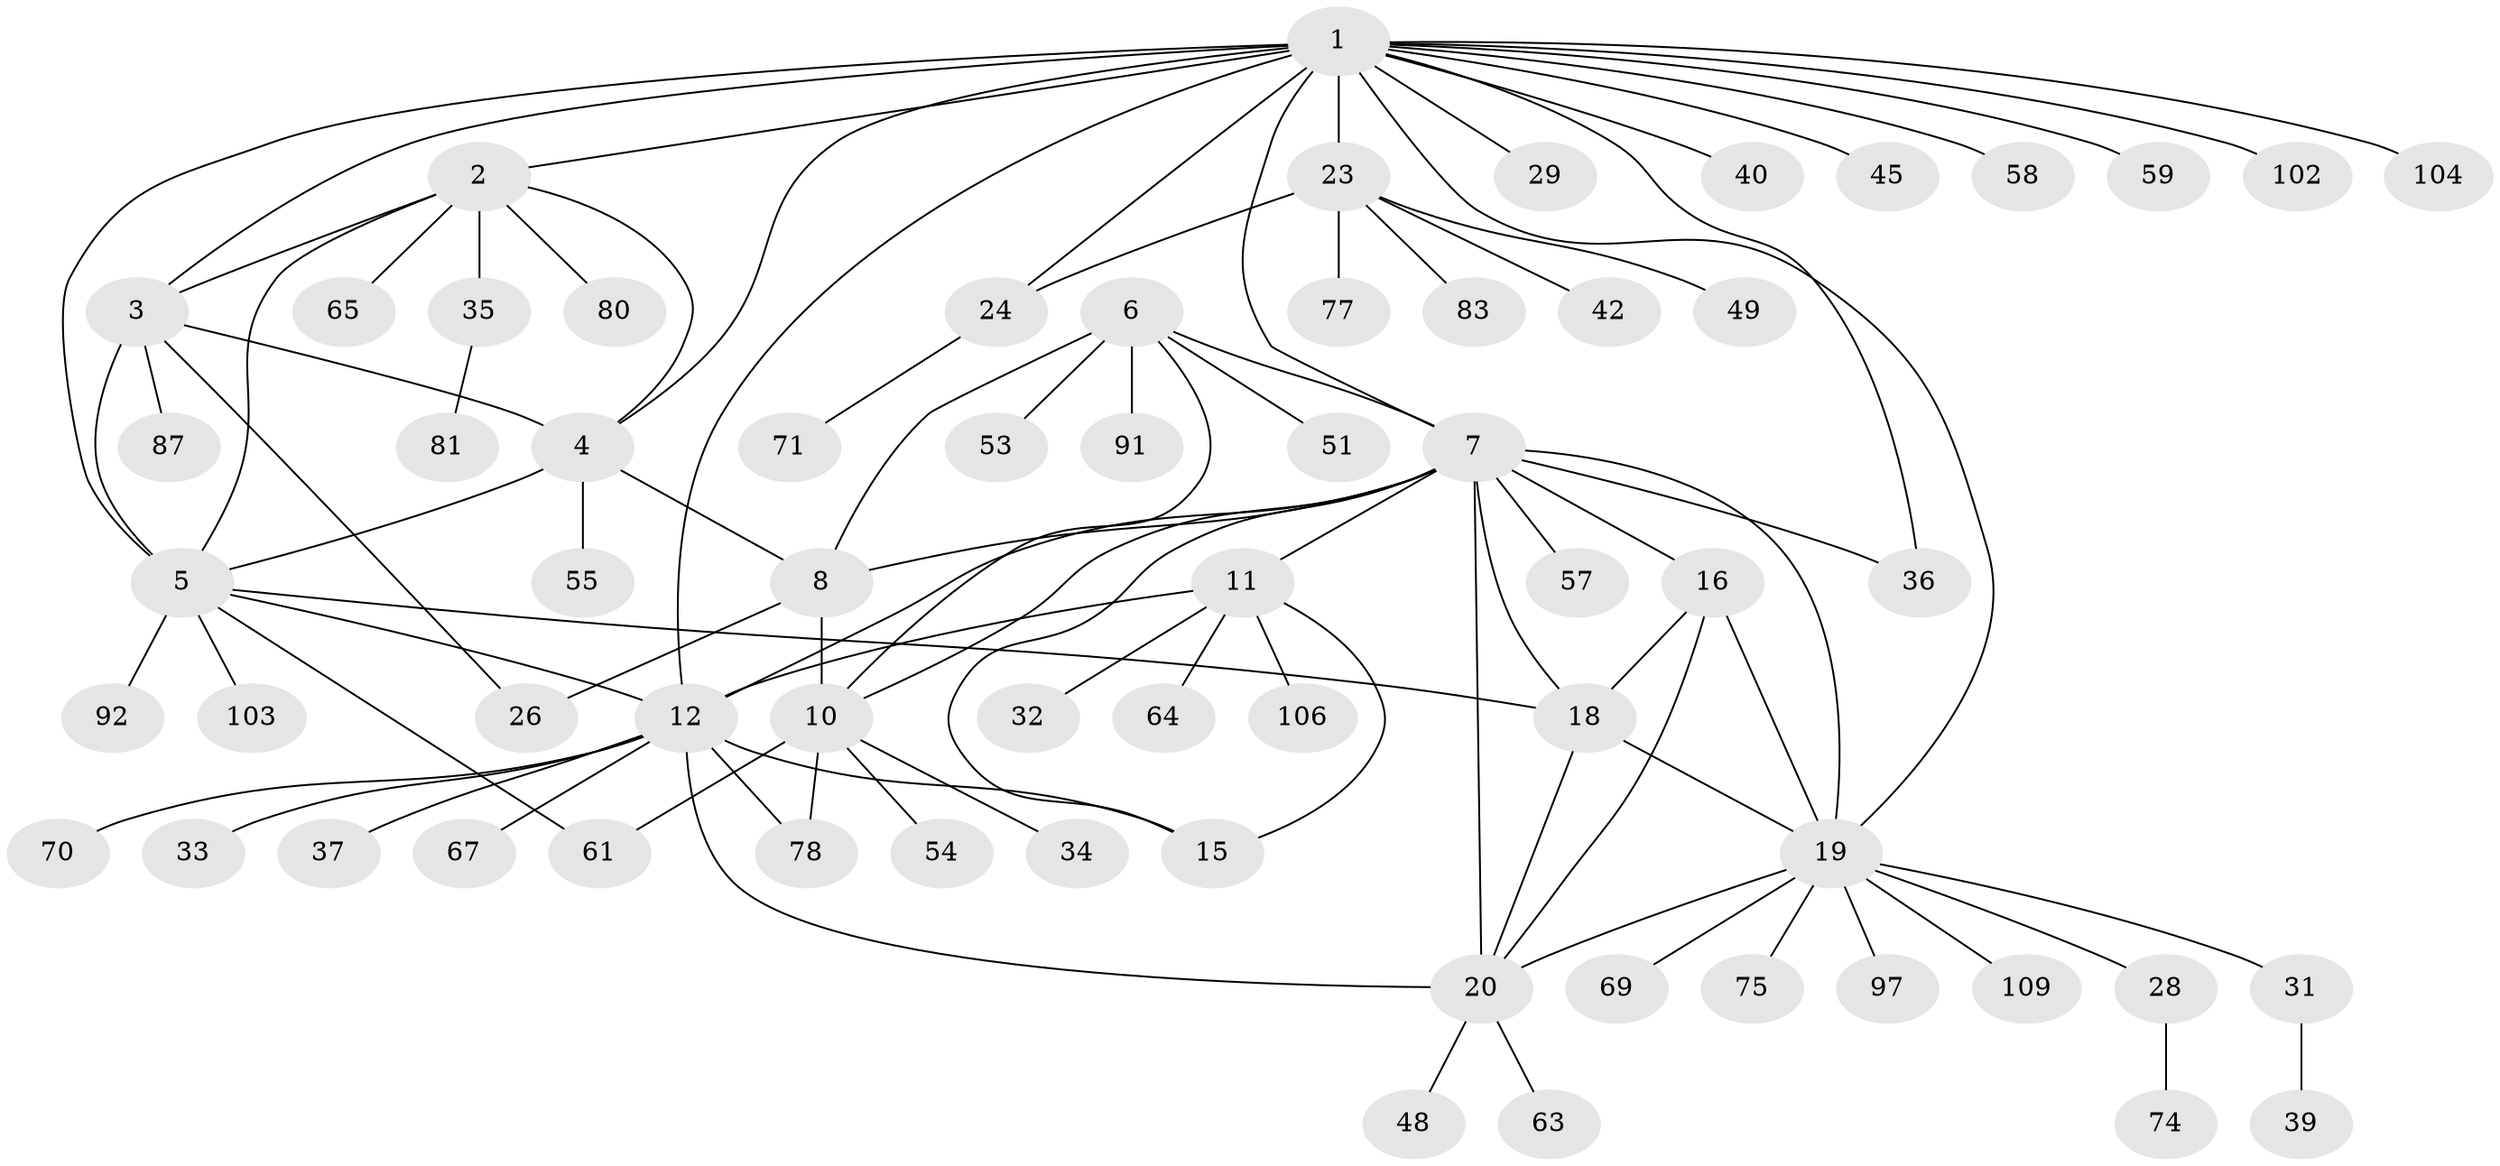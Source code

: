 // original degree distribution, {9: 0.05504587155963303, 7: 0.03669724770642202, 6: 0.027522935779816515, 5: 0.027522935779816515, 8: 0.03669724770642202, 11: 0.01834862385321101, 4: 0.01834862385321101, 10: 0.009174311926605505, 12: 0.009174311926605505, 2: 0.14678899082568808, 1: 0.5963302752293578, 3: 0.01834862385321101}
// Generated by graph-tools (version 1.1) at 2025/19/03/04/25 18:19:56]
// undirected, 65 vertices, 93 edges
graph export_dot {
graph [start="1"]
  node [color=gray90,style=filled];
  1 [super="+21"];
  2;
  3;
  4;
  5;
  6;
  7 [super="+30+9+13+90+86"];
  8;
  10;
  11;
  12 [super="+14+89"];
  15;
  16;
  18 [super="+107+93"];
  19;
  20 [super="+44+52"];
  23;
  24;
  26;
  28;
  29;
  31;
  32;
  33;
  34;
  35;
  36;
  37;
  39;
  40;
  42 [super="+79"];
  45;
  48;
  49;
  51;
  53 [super="+66"];
  54;
  55;
  57 [super="+85+68"];
  58;
  59;
  61 [super="+94+95+96+72"];
  63;
  64;
  65;
  67;
  69 [super="+82"];
  70;
  71;
  74;
  75;
  77;
  78;
  80;
  81 [super="+100"];
  83;
  87;
  91;
  92;
  97;
  102;
  103;
  104;
  106;
  109;
  1 -- 2;
  1 -- 3;
  1 -- 4;
  1 -- 5;
  1 -- 29;
  1 -- 58;
  1 -- 102;
  1 -- 104;
  1 -- 36;
  1 -- 7;
  1 -- 40;
  1 -- 12 [weight=2];
  1 -- 45;
  1 -- 19;
  1 -- 23 [weight=3];
  1 -- 24 [weight=3];
  1 -- 59;
  2 -- 3;
  2 -- 4;
  2 -- 5;
  2 -- 35;
  2 -- 65;
  2 -- 80;
  3 -- 4;
  3 -- 5;
  3 -- 26;
  3 -- 87;
  4 -- 5;
  4 -- 8;
  4 -- 55;
  5 -- 18;
  5 -- 92;
  5 -- 103;
  5 -- 61;
  5 -- 12;
  6 -- 7 [weight=2];
  6 -- 8;
  6 -- 10;
  6 -- 51;
  6 -- 53;
  6 -- 91;
  7 -- 8 [weight=2];
  7 -- 10 [weight=2];
  7 -- 18 [weight=2];
  7 -- 12 [weight=3];
  7 -- 36;
  7 -- 11;
  7 -- 15;
  7 -- 16;
  7 -- 19;
  7 -- 20;
  7 -- 57;
  8 -- 10;
  8 -- 26;
  10 -- 34;
  10 -- 54;
  10 -- 61;
  10 -- 78;
  11 -- 12 [weight=2];
  11 -- 15;
  11 -- 32;
  11 -- 64;
  11 -- 106;
  12 -- 15 [weight=2];
  12 -- 33;
  12 -- 67;
  12 -- 37;
  12 -- 70;
  12 -- 78;
  12 -- 20;
  16 -- 18;
  16 -- 19;
  16 -- 20;
  18 -- 19;
  18 -- 20;
  19 -- 20;
  19 -- 28;
  19 -- 31;
  19 -- 69;
  19 -- 75;
  19 -- 97;
  19 -- 109;
  20 -- 48;
  20 -- 63;
  23 -- 24;
  23 -- 42;
  23 -- 49;
  23 -- 77;
  23 -- 83;
  24 -- 71;
  28 -- 74;
  31 -- 39;
  35 -- 81;
}

